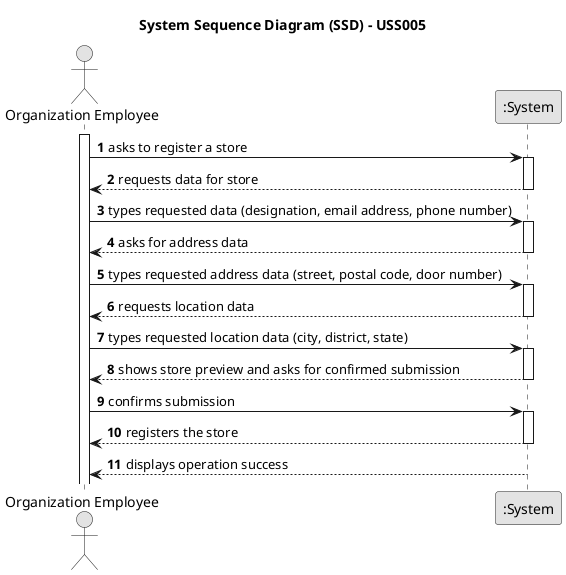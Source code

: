@startuml
skinparam monochrome true
skinparam packageStyle rectangle
skinparam shadowing false

title System Sequence Diagram (SSD) - USS005

autonumber

actor "Organization Employee" as Employee
participant ":System" as System

activate Employee

    Employee -> System : asks to register a store
    activate System

        System --> Employee : requests data for store
    deactivate System

    Employee -> System : types requested data (designation, email address, phone number)
    activate System

        System --> Employee : asks for address data
    deactivate System

    Employee -> System: types requested address data (street, postal code, door number)
    activate System

        System --> Employee : requests location data
    deactivate System

    Employee -> System : types requested location data (city, district, state)
    activate System

        System --> Employee : shows store preview and asks for confirmed submission
    deactivate System

    Employee -> System : confirms submission
    activate System

        System --> Employee : registers the store
    deactivate System

        System --> Employee : displays operation success
    deactivate System

@enduml